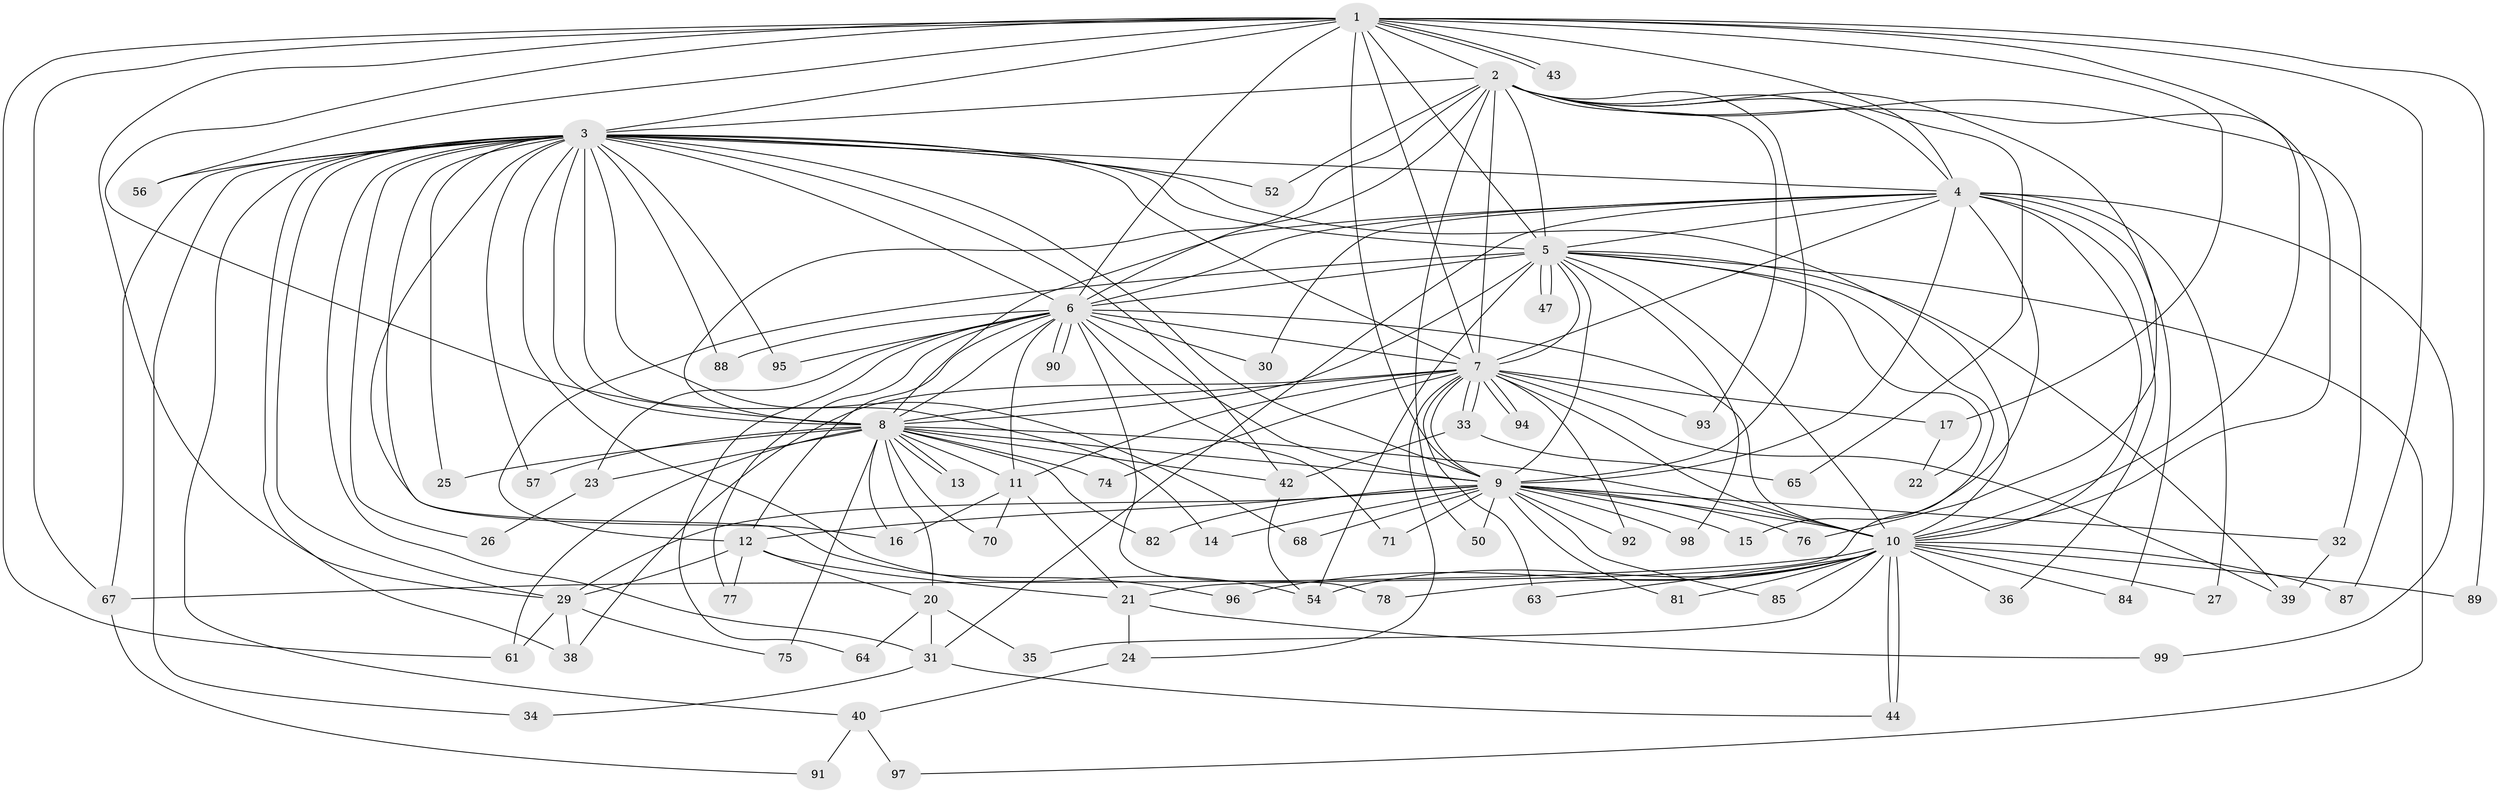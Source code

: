// original degree distribution, {21: 0.01, 16: 0.01, 31: 0.01, 17: 0.01, 18: 0.01, 24: 0.02, 23: 0.02, 25: 0.01, 5: 0.03, 6: 0.02, 2: 0.6, 3: 0.19, 4: 0.06}
// Generated by graph-tools (version 1.1) at 2025/10/02/27/25 16:10:57]
// undirected, 75 vertices, 190 edges
graph export_dot {
graph [start="1"]
  node [color=gray90,style=filled];
  1 [super="+37"];
  2 [super="+41"];
  3 [super="+28"];
  4 [super="+18"];
  5 [super="+46"];
  6 [super="+58"];
  7 [super="+45"];
  8 [super="+49"];
  9 [super="+79"];
  10 [super="+59"];
  11 [super="+48"];
  12 [super="+66"];
  13;
  14;
  15 [super="+51"];
  16 [super="+19"];
  17;
  20 [super="+60"];
  21 [super="+55"];
  22;
  23;
  24;
  25 [super="+53"];
  26;
  27;
  29 [super="+62"];
  30;
  31;
  32 [super="+86"];
  33;
  34;
  35;
  36;
  38 [super="+100"];
  39;
  40;
  42 [super="+83"];
  43;
  44 [super="+73"];
  47;
  50;
  52;
  54 [super="+80"];
  56;
  57;
  61 [super="+72"];
  63;
  64;
  65;
  67 [super="+69"];
  68;
  70;
  71;
  74;
  75;
  76;
  77;
  78;
  81;
  82;
  84;
  85;
  87;
  88;
  89;
  90;
  91;
  92;
  93;
  94;
  95;
  96;
  97;
  98;
  99;
  1 -- 2 [weight=2];
  1 -- 3;
  1 -- 4;
  1 -- 5;
  1 -- 6;
  1 -- 7;
  1 -- 8;
  1 -- 9;
  1 -- 10;
  1 -- 17;
  1 -- 29;
  1 -- 43;
  1 -- 43;
  1 -- 56;
  1 -- 87;
  1 -- 89;
  1 -- 67;
  1 -- 61;
  2 -- 3;
  2 -- 4;
  2 -- 5;
  2 -- 6;
  2 -- 7;
  2 -- 8;
  2 -- 9;
  2 -- 10;
  2 -- 32;
  2 -- 50;
  2 -- 52;
  2 -- 65;
  2 -- 76;
  2 -- 93;
  3 -- 4;
  3 -- 5 [weight=2];
  3 -- 6;
  3 -- 7;
  3 -- 8;
  3 -- 9;
  3 -- 10;
  3 -- 14;
  3 -- 25;
  3 -- 26;
  3 -- 31;
  3 -- 34;
  3 -- 40;
  3 -- 42;
  3 -- 52;
  3 -- 54;
  3 -- 56;
  3 -- 57;
  3 -- 67;
  3 -- 68;
  3 -- 88;
  3 -- 95;
  3 -- 96;
  3 -- 29;
  3 -- 38;
  3 -- 16;
  4 -- 5;
  4 -- 6;
  4 -- 7;
  4 -- 8 [weight=2];
  4 -- 9;
  4 -- 10;
  4 -- 15 [weight=2];
  4 -- 27;
  4 -- 30;
  4 -- 36;
  4 -- 84;
  4 -- 99;
  4 -- 31;
  5 -- 6;
  5 -- 7;
  5 -- 8;
  5 -- 9;
  5 -- 10;
  5 -- 12;
  5 -- 21;
  5 -- 22;
  5 -- 39;
  5 -- 47;
  5 -- 47;
  5 -- 98;
  5 -- 97;
  5 -- 54;
  6 -- 7 [weight=2];
  6 -- 8 [weight=2];
  6 -- 9;
  6 -- 10 [weight=2];
  6 -- 11;
  6 -- 12;
  6 -- 23;
  6 -- 30;
  6 -- 64;
  6 -- 71;
  6 -- 77;
  6 -- 78;
  6 -- 88;
  6 -- 90;
  6 -- 90;
  6 -- 95;
  7 -- 8;
  7 -- 9;
  7 -- 10;
  7 -- 17;
  7 -- 24;
  7 -- 33;
  7 -- 33;
  7 -- 38;
  7 -- 39;
  7 -- 63;
  7 -- 74;
  7 -- 92;
  7 -- 93;
  7 -- 94;
  7 -- 94;
  7 -- 11;
  8 -- 9;
  8 -- 10;
  8 -- 11;
  8 -- 13;
  8 -- 13;
  8 -- 16;
  8 -- 20;
  8 -- 23;
  8 -- 25 [weight=2];
  8 -- 42;
  8 -- 61;
  8 -- 70;
  8 -- 74;
  8 -- 75;
  8 -- 82;
  8 -- 57;
  9 -- 10;
  9 -- 14;
  9 -- 15;
  9 -- 29;
  9 -- 32;
  9 -- 50;
  9 -- 68;
  9 -- 71;
  9 -- 76;
  9 -- 81;
  9 -- 82;
  9 -- 85;
  9 -- 92;
  9 -- 98;
  9 -- 12;
  10 -- 27;
  10 -- 35;
  10 -- 36;
  10 -- 44;
  10 -- 44;
  10 -- 63;
  10 -- 67;
  10 -- 78;
  10 -- 81;
  10 -- 84;
  10 -- 87;
  10 -- 89;
  10 -- 96;
  10 -- 85;
  10 -- 54;
  11 -- 16;
  11 -- 70;
  11 -- 21;
  12 -- 20;
  12 -- 21;
  12 -- 77;
  12 -- 29;
  17 -- 22;
  20 -- 35;
  20 -- 64;
  20 -- 31;
  21 -- 24;
  21 -- 99;
  23 -- 26;
  24 -- 40;
  29 -- 38;
  29 -- 61;
  29 -- 75;
  31 -- 34;
  31 -- 44;
  32 -- 39;
  33 -- 65;
  33 -- 42;
  40 -- 91;
  40 -- 97;
  42 -- 54;
  67 -- 91;
}
